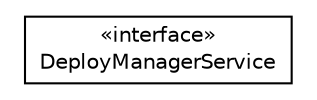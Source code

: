 #!/usr/local/bin/dot
#
# Class diagram 
# Generated by UMLGraph version R5_6-24-gf6e263 (http://www.umlgraph.org/)
#

digraph G {
	edge [fontname="Helvetica",fontsize=10,labelfontname="Helvetica",labelfontsize=10];
	node [fontname="Helvetica",fontsize=10,shape=plaintext];
	nodesep=0.25;
	ranksep=0.5;
	// org.universAAL.tools.ucc.deploymanagerservice.DeployManagerService
	c1498241 [label=<<table title="org.universAAL.tools.ucc.deploymanagerservice.DeployManagerService" border="0" cellborder="1" cellspacing="0" cellpadding="2" port="p" href="./DeployManagerService.html">
		<tr><td><table border="0" cellspacing="0" cellpadding="1">
<tr><td align="center" balign="center"> &#171;interface&#187; </td></tr>
<tr><td align="center" balign="center"> DeployManagerService </td></tr>
		</table></td></tr>
		</table>>, URL="./DeployManagerService.html", fontname="Helvetica", fontcolor="black", fontsize=10.0];
}

